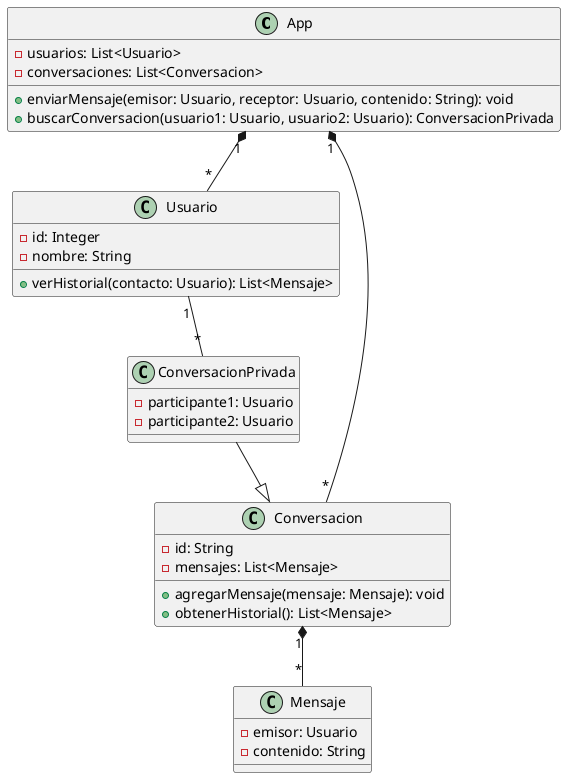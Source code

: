 @startuml

class App {
  -usuarios: List<Usuario>
  -conversaciones: List<Conversacion>
  +enviarMensaje(emisor: Usuario, receptor: Usuario, contenido: String): void
  +buscarConversacion(usuario1: Usuario, usuario2: Usuario): ConversacionPrivada
}

class Usuario {
  -id: Integer
  -nombre: String
  +verHistorial(contacto: Usuario): List<Mensaje>
}

class Conversacion {
  -id: String
  -mensajes: List<Mensaje>
  +agregarMensaje(mensaje: Mensaje): void
  +obtenerHistorial(): List<Mensaje>
}

class ConversacionPrivada {
  -participante1: Usuario
  -participante2: Usuario
}

class Mensaje {
  -emisor: Usuario
  -contenido: String
}

App "1" *-- "*" Usuario
App "1" *-- "*" Conversacion
ConversacionPrivada --|> Conversacion
Conversacion "1" *-- "*" Mensaje
Usuario "1" -- "*" ConversacionPrivada

@enduml
